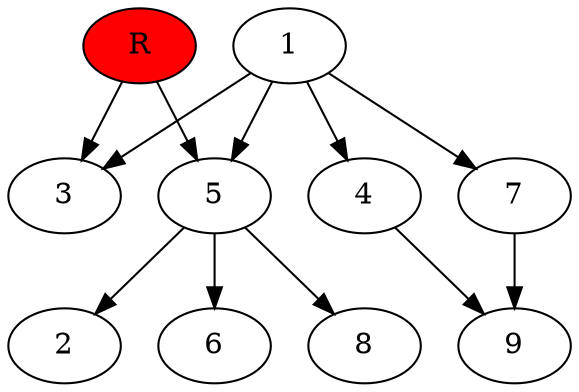 digraph prb41043 {
	1
	2
	3
	4
	5
	6
	7
	8
	R [fillcolor="#ff0000" style=filled]
	1 -> 3
	1 -> 4
	1 -> 5
	1 -> 7
	4 -> 9
	5 -> 2
	5 -> 6
	5 -> 8
	7 -> 9
	R -> 3
	R -> 5
}
